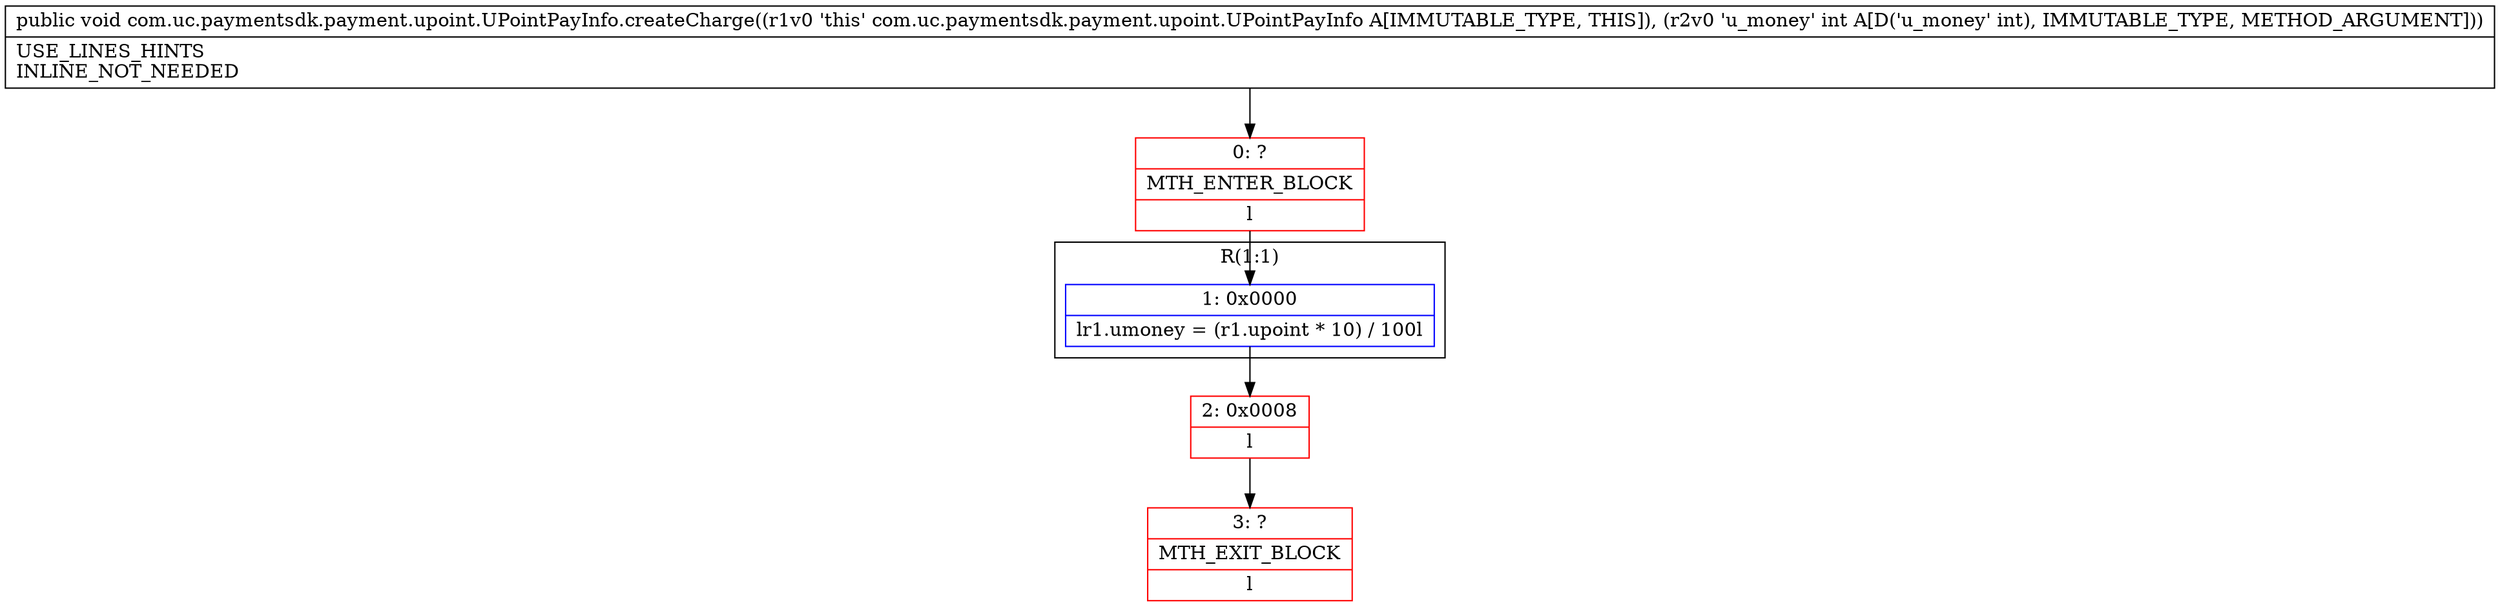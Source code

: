 digraph "CFG forcom.uc.paymentsdk.payment.upoint.UPointPayInfo.createCharge(I)V" {
subgraph cluster_Region_408468364 {
label = "R(1:1)";
node [shape=record,color=blue];
Node_1 [shape=record,label="{1\:\ 0x0000|lr1.umoney = (r1.upoint * 10) \/ 100l}"];
}
Node_0 [shape=record,color=red,label="{0\:\ ?|MTH_ENTER_BLOCK\l|l}"];
Node_2 [shape=record,color=red,label="{2\:\ 0x0008|l}"];
Node_3 [shape=record,color=red,label="{3\:\ ?|MTH_EXIT_BLOCK\l|l}"];
MethodNode[shape=record,label="{public void com.uc.paymentsdk.payment.upoint.UPointPayInfo.createCharge((r1v0 'this' com.uc.paymentsdk.payment.upoint.UPointPayInfo A[IMMUTABLE_TYPE, THIS]), (r2v0 'u_money' int A[D('u_money' int), IMMUTABLE_TYPE, METHOD_ARGUMENT]))  | USE_LINES_HINTS\lINLINE_NOT_NEEDED\l}"];
MethodNode -> Node_0;
Node_1 -> Node_2;
Node_0 -> Node_1;
Node_2 -> Node_3;
}

